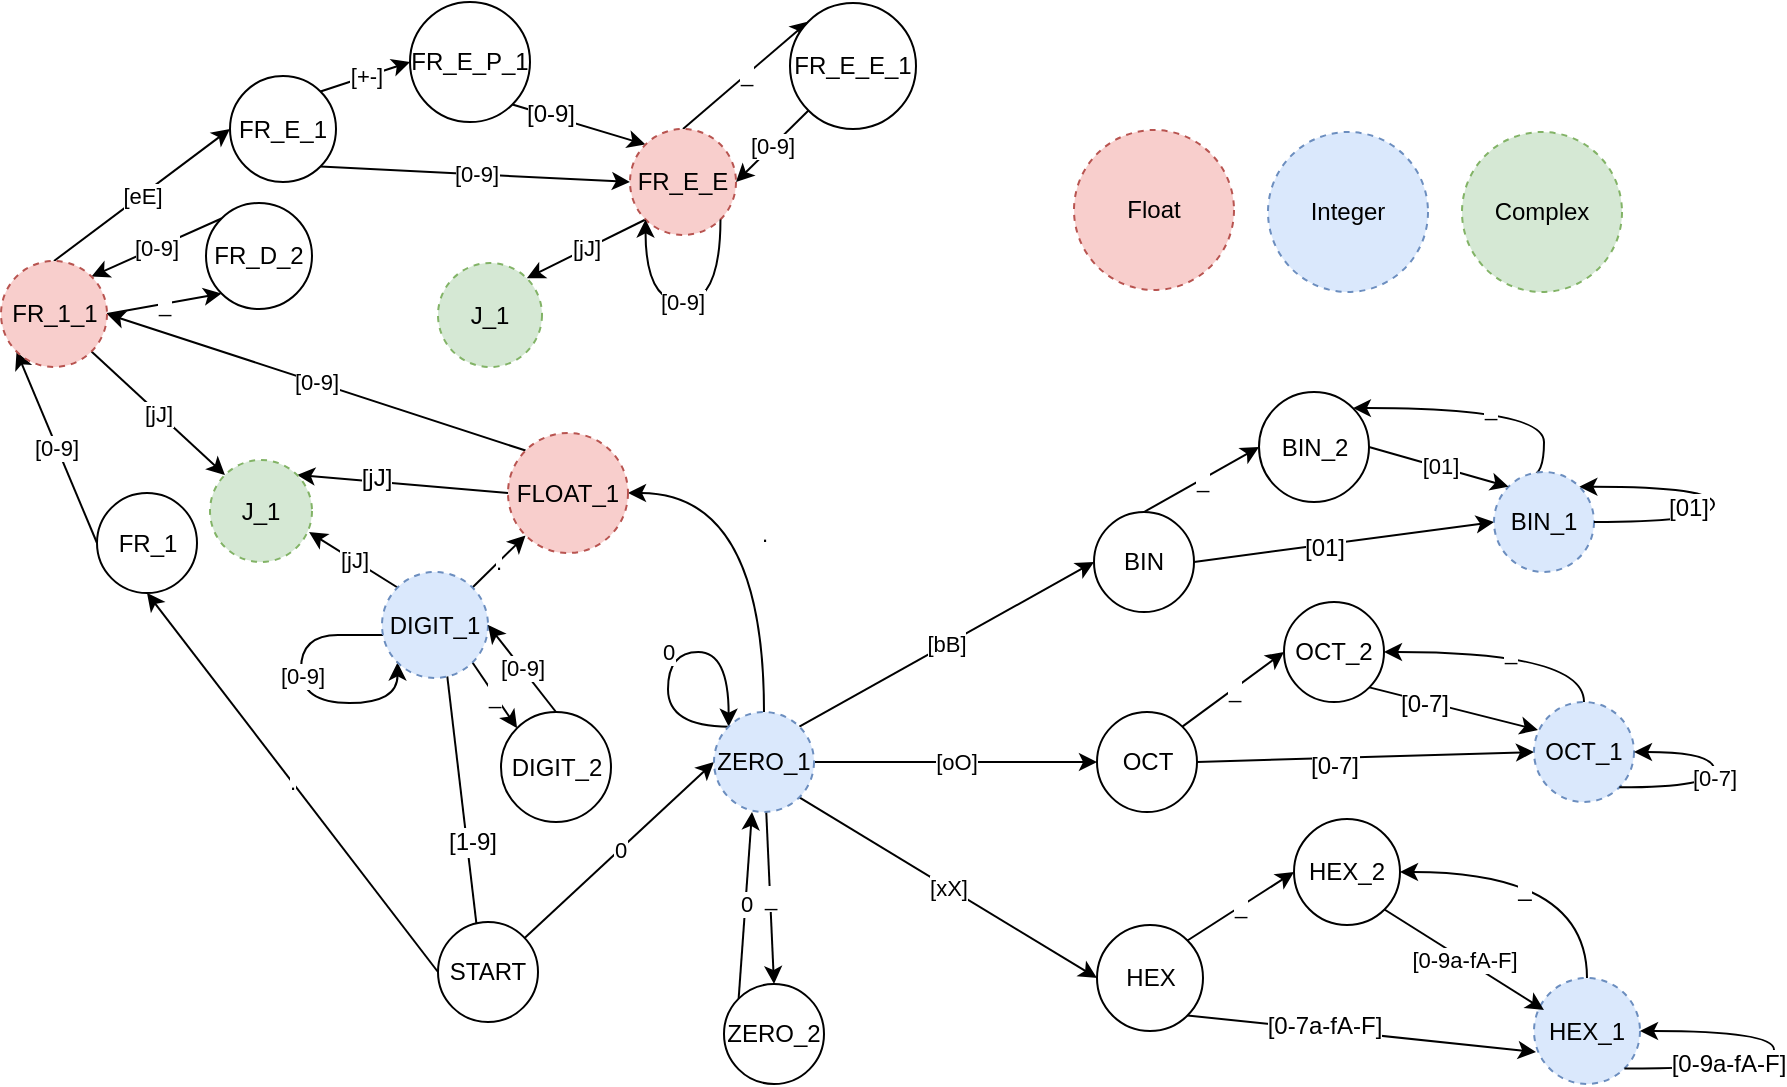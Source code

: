 <mxfile version="10.7.5" type="device"><diagram id="S23ofrYX_Y_S6Ac8rK5N" name="Page-1"><mxGraphModel dx="1815" dy="1720" grid="1" gridSize="10" guides="1" tooltips="1" connect="1" arrows="1" fold="1" page="1" pageScale="1" pageWidth="827" pageHeight="1169" math="0" shadow="0"><root><mxCell id="0"/><mxCell id="1" parent="0"/><mxCell id="qecA-5KRqYaTPC3w6RbQ-3" value="0" style="rounded=0;orthogonalLoop=1;jettySize=auto;html=1;entryX=0;entryY=0.5;entryDx=0;entryDy=0;" edge="1" parent="1" source="qecA-5KRqYaTPC3w6RbQ-1" target="qecA-5KRqYaTPC3w6RbQ-2"><mxGeometry relative="1" as="geometry"/></mxCell><mxCell id="qecA-5KRqYaTPC3w6RbQ-5" style="edgeStyle=none;rounded=0;orthogonalLoop=1;jettySize=auto;html=1;exitX=0.5;exitY=1;exitDx=0;exitDy=0;entryX=0.5;entryY=0;entryDx=0;entryDy=0;" edge="1" parent="1" source="qecA-5KRqYaTPC3w6RbQ-1" target="qecA-5KRqYaTPC3w6RbQ-4"><mxGeometry relative="1" as="geometry"/></mxCell><mxCell id="qecA-5KRqYaTPC3w6RbQ-6" value="[1-9]" style="text;html=1;resizable=0;points=[];align=center;verticalAlign=middle;labelBackgroundColor=#ffffff;" vertex="1" connectable="0" parent="qecA-5KRqYaTPC3w6RbQ-5"><mxGeometry x="-0.195" y="-2" relative="1" as="geometry"><mxPoint as="offset"/></mxGeometry></mxCell><mxCell id="qecA-5KRqYaTPC3w6RbQ-59" value="." style="edgeStyle=none;rounded=0;orthogonalLoop=1;jettySize=auto;html=1;exitX=0;exitY=0.5;exitDx=0;exitDy=0;entryX=0.5;entryY=1;entryDx=0;entryDy=0;" edge="1" parent="1" source="qecA-5KRqYaTPC3w6RbQ-1" target="qecA-5KRqYaTPC3w6RbQ-58"><mxGeometry relative="1" as="geometry"/></mxCell><mxCell id="qecA-5KRqYaTPC3w6RbQ-1" value="START&lt;br&gt;" style="ellipse;whiteSpace=wrap;html=1;aspect=fixed;" vertex="1" parent="1"><mxGeometry x="95" y="340" width="50" height="50" as="geometry"/></mxCell><mxCell id="qecA-5KRqYaTPC3w6RbQ-10" value="[bB]" style="edgeStyle=none;rounded=0;orthogonalLoop=1;jettySize=auto;html=1;exitX=1;exitY=0;exitDx=0;exitDy=0;entryX=0;entryY=0.5;entryDx=0;entryDy=0;" edge="1" parent="1" source="qecA-5KRqYaTPC3w6RbQ-2" target="qecA-5KRqYaTPC3w6RbQ-7"><mxGeometry relative="1" as="geometry"/></mxCell><mxCell id="qecA-5KRqYaTPC3w6RbQ-11" value="[oO]" style="edgeStyle=none;rounded=0;orthogonalLoop=1;jettySize=auto;html=1;entryX=0;entryY=0.5;entryDx=0;entryDy=0;" edge="1" parent="1" source="qecA-5KRqYaTPC3w6RbQ-2" target="qecA-5KRqYaTPC3w6RbQ-8"><mxGeometry relative="1" as="geometry"/></mxCell><mxCell id="qecA-5KRqYaTPC3w6RbQ-12" value="[xX]" style="edgeStyle=none;rounded=0;orthogonalLoop=1;jettySize=auto;html=1;exitX=1;exitY=1;exitDx=0;exitDy=0;entryX=0;entryY=0.5;entryDx=0;entryDy=0;" edge="1" parent="1" source="qecA-5KRqYaTPC3w6RbQ-2" target="qecA-5KRqYaTPC3w6RbQ-9"><mxGeometry relative="1" as="geometry"/></mxCell><mxCell id="qecA-5KRqYaTPC3w6RbQ-45" value="." style="rounded=0;orthogonalLoop=1;jettySize=auto;html=1;exitX=0.5;exitY=0;exitDx=0;exitDy=0;entryX=1;entryY=0.5;entryDx=0;entryDy=0;edgeStyle=orthogonalEdgeStyle;curved=1;" edge="1" parent="1" source="qecA-5KRqYaTPC3w6RbQ-2" target="qecA-5KRqYaTPC3w6RbQ-44"><mxGeometry relative="1" as="geometry"/></mxCell><mxCell id="qecA-5KRqYaTPC3w6RbQ-49" value="_" style="edgeStyle=none;rounded=0;orthogonalLoop=1;jettySize=auto;html=1;entryX=0.5;entryY=0;entryDx=0;entryDy=0;" edge="1" parent="1" source="qecA-5KRqYaTPC3w6RbQ-2" target="qecA-5KRqYaTPC3w6RbQ-46"><mxGeometry relative="1" as="geometry"/></mxCell><mxCell id="qecA-5KRqYaTPC3w6RbQ-53" value="0&lt;br&gt;" style="edgeStyle=orthogonalEdgeStyle;curved=1;rounded=0;orthogonalLoop=1;jettySize=auto;html=1;exitX=0;exitY=0;exitDx=0;exitDy=0;entryX=0;entryY=0;entryDx=0;entryDy=0;" edge="1" parent="1" source="qecA-5KRqYaTPC3w6RbQ-2" target="qecA-5KRqYaTPC3w6RbQ-2"><mxGeometry relative="1" as="geometry"><mxPoint x="183" y="175" as="targetPoint"/><Array as="points"><mxPoint x="210" y="242"/><mxPoint x="210" y="205"/><mxPoint x="240" y="205"/></Array></mxGeometry></mxCell><mxCell id="qecA-5KRqYaTPC3w6RbQ-2" value="ZERO_1&lt;br&gt;" style="ellipse;whiteSpace=wrap;html=1;aspect=fixed;dashed=1;fillColor=#dae8fc;strokeColor=#6c8ebf;" vertex="1" parent="1"><mxGeometry x="233" y="235" width="50" height="50" as="geometry"/></mxCell><mxCell id="qecA-5KRqYaTPC3w6RbQ-54" value="[0-9]" style="edgeStyle=orthogonalEdgeStyle;curved=1;rounded=0;orthogonalLoop=1;jettySize=auto;html=1;exitX=0;exitY=1;exitDx=0;exitDy=0;entryX=0;entryY=1;entryDx=0;entryDy=0;" edge="1" parent="1" source="qecA-5KRqYaTPC3w6RbQ-4" target="qecA-5KRqYaTPC3w6RbQ-4"><mxGeometry relative="1" as="geometry"><mxPoint x="26.5" y="275" as="targetPoint"/><Array as="points"><mxPoint x="63.5" y="196.5"/><mxPoint x="26.5" y="196.5"/><mxPoint x="26.5" y="230.5"/><mxPoint x="63.5" y="230.5"/></Array></mxGeometry></mxCell><mxCell id="qecA-5KRqYaTPC3w6RbQ-56" value="_" style="rounded=0;orthogonalLoop=1;jettySize=auto;html=1;exitX=1;exitY=1;exitDx=0;exitDy=0;entryX=0;entryY=0;entryDx=0;entryDy=0;" edge="1" parent="1" source="qecA-5KRqYaTPC3w6RbQ-4" target="qecA-5KRqYaTPC3w6RbQ-55"><mxGeometry relative="1" as="geometry"/></mxCell><mxCell id="qecA-5KRqYaTPC3w6RbQ-79" value="." style="rounded=0;orthogonalLoop=1;jettySize=auto;html=1;exitX=1;exitY=0;exitDx=0;exitDy=0;entryX=0;entryY=1;entryDx=0;entryDy=0;" edge="1" parent="1" source="qecA-5KRqYaTPC3w6RbQ-4" target="qecA-5KRqYaTPC3w6RbQ-44"><mxGeometry relative="1" as="geometry"/></mxCell><mxCell id="qecA-5KRqYaTPC3w6RbQ-83" value="[jJ]" style="edgeStyle=none;rounded=0;orthogonalLoop=1;jettySize=auto;html=1;exitX=0;exitY=0;exitDx=0;exitDy=0;entryX=0.971;entryY=0.706;entryDx=0;entryDy=0;entryPerimeter=0;" edge="1" parent="1" source="qecA-5KRqYaTPC3w6RbQ-4" target="qecA-5KRqYaTPC3w6RbQ-82"><mxGeometry relative="1" as="geometry"/></mxCell><mxCell id="qecA-5KRqYaTPC3w6RbQ-4" value="DIGIT_1" style="ellipse;whiteSpace=wrap;html=1;aspect=fixed;dashed=1;fillColor=#dae8fc;strokeColor=#6c8ebf;" vertex="1" parent="1"><mxGeometry x="67" y="165" width="53" height="53" as="geometry"/></mxCell><mxCell id="qecA-5KRqYaTPC3w6RbQ-16" value="_" style="edgeStyle=none;rounded=0;orthogonalLoop=1;jettySize=auto;html=1;exitX=0.5;exitY=0;exitDx=0;exitDy=0;entryX=0;entryY=0.5;entryDx=0;entryDy=0;" edge="1" parent="1" source="qecA-5KRqYaTPC3w6RbQ-7" target="qecA-5KRqYaTPC3w6RbQ-15"><mxGeometry relative="1" as="geometry"/></mxCell><mxCell id="qecA-5KRqYaTPC3w6RbQ-19" style="edgeStyle=none;rounded=0;orthogonalLoop=1;jettySize=auto;html=1;exitX=1;exitY=0.5;exitDx=0;exitDy=0;entryX=0;entryY=0.5;entryDx=0;entryDy=0;" edge="1" parent="1" source="qecA-5KRqYaTPC3w6RbQ-7" target="qecA-5KRqYaTPC3w6RbQ-13"><mxGeometry relative="1" as="geometry"/></mxCell><mxCell id="qecA-5KRqYaTPC3w6RbQ-20" value="[01]" style="text;html=1;resizable=0;points=[];align=center;verticalAlign=middle;labelBackgroundColor=#ffffff;" vertex="1" connectable="0" parent="qecA-5KRqYaTPC3w6RbQ-19"><mxGeometry x="-0.135" y="-1" relative="1" as="geometry"><mxPoint as="offset"/></mxGeometry></mxCell><mxCell id="qecA-5KRqYaTPC3w6RbQ-7" value="BIN&lt;br&gt;" style="ellipse;whiteSpace=wrap;html=1;aspect=fixed;" vertex="1" parent="1"><mxGeometry x="423" y="135" width="50" height="50" as="geometry"/></mxCell><mxCell id="qecA-5KRqYaTPC3w6RbQ-26" style="edgeStyle=none;rounded=0;orthogonalLoop=1;jettySize=auto;html=1;exitX=1;exitY=0.5;exitDx=0;exitDy=0;entryX=0;entryY=0.5;entryDx=0;entryDy=0;" edge="1" parent="1" source="qecA-5KRqYaTPC3w6RbQ-8" target="qecA-5KRqYaTPC3w6RbQ-24"><mxGeometry relative="1" as="geometry"/></mxCell><mxCell id="qecA-5KRqYaTPC3w6RbQ-27" value="[0-7]" style="text;html=1;resizable=0;points=[];align=center;verticalAlign=middle;labelBackgroundColor=#ffffff;" vertex="1" connectable="0" parent="qecA-5KRqYaTPC3w6RbQ-26"><mxGeometry x="-0.187" y="-4" relative="1" as="geometry"><mxPoint as="offset"/></mxGeometry></mxCell><mxCell id="qecA-5KRqYaTPC3w6RbQ-28" value="_" style="edgeStyle=none;rounded=0;orthogonalLoop=1;jettySize=auto;html=1;exitX=1;exitY=0;exitDx=0;exitDy=0;entryX=0;entryY=0.5;entryDx=0;entryDy=0;" edge="1" parent="1" source="qecA-5KRqYaTPC3w6RbQ-8" target="qecA-5KRqYaTPC3w6RbQ-25"><mxGeometry relative="1" as="geometry"/></mxCell><mxCell id="qecA-5KRqYaTPC3w6RbQ-8" value="OCT" style="ellipse;whiteSpace=wrap;html=1;aspect=fixed;" vertex="1" parent="1"><mxGeometry x="424.5" y="235" width="50" height="50" as="geometry"/></mxCell><mxCell id="qecA-5KRqYaTPC3w6RbQ-35" style="rounded=0;orthogonalLoop=1;jettySize=auto;html=1;exitX=1;exitY=1;exitDx=0;exitDy=0;entryX=0.019;entryY=0.698;entryDx=0;entryDy=0;entryPerimeter=0;" edge="1" parent="1" source="qecA-5KRqYaTPC3w6RbQ-9" target="qecA-5KRqYaTPC3w6RbQ-33"><mxGeometry relative="1" as="geometry"/></mxCell><mxCell id="qecA-5KRqYaTPC3w6RbQ-36" value="[0-7a-fA-F]" style="text;html=1;resizable=0;points=[];align=center;verticalAlign=middle;labelBackgroundColor=#ffffff;" vertex="1" connectable="0" parent="qecA-5KRqYaTPC3w6RbQ-35"><mxGeometry x="-0.221" y="2" relative="1" as="geometry"><mxPoint as="offset"/></mxGeometry></mxCell><mxCell id="qecA-5KRqYaTPC3w6RbQ-37" value="_" style="edgeStyle=none;rounded=0;orthogonalLoop=1;jettySize=auto;html=1;exitX=1;exitY=0;exitDx=0;exitDy=0;entryX=0;entryY=0.5;entryDx=0;entryDy=0;" edge="1" parent="1" source="qecA-5KRqYaTPC3w6RbQ-9" target="qecA-5KRqYaTPC3w6RbQ-34"><mxGeometry relative="1" as="geometry"/></mxCell><mxCell id="qecA-5KRqYaTPC3w6RbQ-9" value="HEX" style="ellipse;whiteSpace=wrap;html=1;aspect=fixed;" vertex="1" parent="1"><mxGeometry x="424.5" y="341.5" width="53" height="53" as="geometry"/></mxCell><mxCell id="qecA-5KRqYaTPC3w6RbQ-23" value="_" style="edgeStyle=orthogonalEdgeStyle;curved=1;rounded=0;orthogonalLoop=1;jettySize=auto;html=1;exitX=0.36;exitY=0.04;exitDx=0;exitDy=0;entryX=1;entryY=0;entryDx=0;entryDy=0;exitPerimeter=0;" edge="1" parent="1" source="qecA-5KRqYaTPC3w6RbQ-13" target="qecA-5KRqYaTPC3w6RbQ-15"><mxGeometry relative="1" as="geometry"><Array as="points"><mxPoint x="648" y="117"/><mxPoint x="648" y="83"/></Array></mxGeometry></mxCell><mxCell id="qecA-5KRqYaTPC3w6RbQ-13" value="BIN_1" style="ellipse;whiteSpace=wrap;html=1;aspect=fixed;strokeColor=#6c8ebf;dashed=1;fillColor=#dae8fc;" vertex="1" parent="1"><mxGeometry x="623" y="115" width="50" height="50" as="geometry"/></mxCell><mxCell id="qecA-5KRqYaTPC3w6RbQ-18" value="[01]" style="edgeStyle=none;rounded=0;orthogonalLoop=1;jettySize=auto;html=1;exitX=1;exitY=0.5;exitDx=0;exitDy=0;entryX=0;entryY=0;entryDx=0;entryDy=0;" edge="1" parent="1" source="qecA-5KRqYaTPC3w6RbQ-15" target="qecA-5KRqYaTPC3w6RbQ-13"><mxGeometry relative="1" as="geometry"/></mxCell><mxCell id="qecA-5KRqYaTPC3w6RbQ-15" value="BIN_2" style="ellipse;whiteSpace=wrap;html=1;aspect=fixed;" vertex="1" parent="1"><mxGeometry x="505.5" y="75" width="55" height="55" as="geometry"/></mxCell><mxCell id="qecA-5KRqYaTPC3w6RbQ-21" style="edgeStyle=orthogonalEdgeStyle;rounded=0;orthogonalLoop=1;jettySize=auto;html=1;exitX=1;exitY=0.5;exitDx=0;exitDy=0;entryX=1;entryY=0;entryDx=0;entryDy=0;curved=1;" edge="1" parent="1" source="qecA-5KRqYaTPC3w6RbQ-13" target="qecA-5KRqYaTPC3w6RbQ-13"><mxGeometry relative="1" as="geometry"><Array as="points"><mxPoint x="733" y="140"/><mxPoint x="733" y="122"/></Array></mxGeometry></mxCell><mxCell id="qecA-5KRqYaTPC3w6RbQ-22" value="[01]" style="text;html=1;resizable=0;points=[];align=center;verticalAlign=middle;labelBackgroundColor=#ffffff;" vertex="1" connectable="0" parent="qecA-5KRqYaTPC3w6RbQ-21"><mxGeometry x="-0.076" y="13" relative="1" as="geometry"><mxPoint as="offset"/></mxGeometry></mxCell><mxCell id="qecA-5KRqYaTPC3w6RbQ-32" value="_" style="edgeStyle=orthogonalEdgeStyle;curved=1;rounded=0;orthogonalLoop=1;jettySize=auto;html=1;exitX=0.5;exitY=0;exitDx=0;exitDy=0;" edge="1" parent="1" source="qecA-5KRqYaTPC3w6RbQ-24" target="qecA-5KRqYaTPC3w6RbQ-25"><mxGeometry relative="1" as="geometry"/></mxCell><mxCell id="qecA-5KRqYaTPC3w6RbQ-24" value="OCT_1" style="ellipse;whiteSpace=wrap;html=1;aspect=fixed;dashed=1;fillColor=#dae8fc;strokeColor=#6c8ebf;" vertex="1" parent="1"><mxGeometry x="643" y="230" width="50" height="50" as="geometry"/></mxCell><mxCell id="qecA-5KRqYaTPC3w6RbQ-29" style="edgeStyle=none;rounded=0;orthogonalLoop=1;jettySize=auto;html=1;exitX=1;exitY=1;exitDx=0;exitDy=0;entryX=0.04;entryY=0.28;entryDx=0;entryDy=0;entryPerimeter=0;" edge="1" parent="1" source="qecA-5KRqYaTPC3w6RbQ-25" target="qecA-5KRqYaTPC3w6RbQ-24"><mxGeometry relative="1" as="geometry"/></mxCell><mxCell id="qecA-5KRqYaTPC3w6RbQ-30" value="[0-7]" style="text;html=1;resizable=0;points=[];align=center;verticalAlign=middle;labelBackgroundColor=#ffffff;" vertex="1" connectable="0" parent="qecA-5KRqYaTPC3w6RbQ-29"><mxGeometry x="-0.35" y="-1" relative="1" as="geometry"><mxPoint as="offset"/></mxGeometry></mxCell><mxCell id="qecA-5KRqYaTPC3w6RbQ-25" value="OCT_2" style="ellipse;whiteSpace=wrap;html=1;aspect=fixed;" vertex="1" parent="1"><mxGeometry x="518" y="180" width="50" height="50" as="geometry"/></mxCell><mxCell id="qecA-5KRqYaTPC3w6RbQ-31" value="[0-7]" style="edgeStyle=orthogonalEdgeStyle;rounded=0;orthogonalLoop=1;jettySize=auto;html=1;exitX=1;exitY=1;exitDx=0;exitDy=0;entryX=1;entryY=0.5;entryDx=0;entryDy=0;curved=1;" edge="1" parent="1" source="qecA-5KRqYaTPC3w6RbQ-24" target="qecA-5KRqYaTPC3w6RbQ-24"><mxGeometry relative="1" as="geometry"><Array as="points"><mxPoint x="733" y="273"/><mxPoint x="733" y="255"/></Array></mxGeometry></mxCell><mxCell id="qecA-5KRqYaTPC3w6RbQ-42" style="edgeStyle=orthogonalEdgeStyle;curved=1;rounded=0;orthogonalLoop=1;jettySize=auto;html=1;exitX=0.5;exitY=0;exitDx=0;exitDy=0;entryX=1;entryY=0.5;entryDx=0;entryDy=0;" edge="1" parent="1" source="qecA-5KRqYaTPC3w6RbQ-33" target="qecA-5KRqYaTPC3w6RbQ-34"><mxGeometry relative="1" as="geometry"/></mxCell><mxCell id="qecA-5KRqYaTPC3w6RbQ-43" value="_" style="text;html=1;resizable=0;points=[];align=center;verticalAlign=middle;labelBackgroundColor=#ffffff;" vertex="1" connectable="0" parent="qecA-5KRqYaTPC3w6RbQ-42"><mxGeometry x="0.157" y="8" relative="1" as="geometry"><mxPoint as="offset"/></mxGeometry></mxCell><mxCell id="qecA-5KRqYaTPC3w6RbQ-33" value="HEX_1" style="ellipse;whiteSpace=wrap;html=1;aspect=fixed;dashed=1;fillColor=#dae8fc;strokeColor=#6c8ebf;" vertex="1" parent="1"><mxGeometry x="643" y="368" width="53" height="53" as="geometry"/></mxCell><mxCell id="qecA-5KRqYaTPC3w6RbQ-39" value="[0-9a-fA-F]" style="edgeStyle=none;rounded=0;orthogonalLoop=1;jettySize=auto;html=1;exitX=1;exitY=1;exitDx=0;exitDy=0;entryX=0.094;entryY=0.302;entryDx=0;entryDy=0;entryPerimeter=0;" edge="1" parent="1" source="qecA-5KRqYaTPC3w6RbQ-34" target="qecA-5KRqYaTPC3w6RbQ-33"><mxGeometry relative="1" as="geometry"/></mxCell><mxCell id="qecA-5KRqYaTPC3w6RbQ-34" value="HEX_2" style="ellipse;whiteSpace=wrap;html=1;aspect=fixed;" vertex="1" parent="1"><mxGeometry x="523" y="288.5" width="53" height="53" as="geometry"/></mxCell><mxCell id="qecA-5KRqYaTPC3w6RbQ-40" style="edgeStyle=orthogonalEdgeStyle;rounded=0;orthogonalLoop=1;jettySize=auto;html=1;exitX=1;exitY=1;exitDx=0;exitDy=0;entryX=1;entryY=0.5;entryDx=0;entryDy=0;curved=1;" edge="1" parent="1" source="qecA-5KRqYaTPC3w6RbQ-33" target="qecA-5KRqYaTPC3w6RbQ-33"><mxGeometry relative="1" as="geometry"><Array as="points"><mxPoint x="763" y="413"/><mxPoint x="763" y="395"/></Array></mxGeometry></mxCell><mxCell id="qecA-5KRqYaTPC3w6RbQ-41" value="[0-9a-fA-F]" style="text;html=1;resizable=0;points=[];align=center;verticalAlign=middle;labelBackgroundColor=#ffffff;" vertex="1" connectable="0" parent="qecA-5KRqYaTPC3w6RbQ-40"><mxGeometry x="-0.36" y="2" relative="1" as="geometry"><mxPoint as="offset"/></mxGeometry></mxCell><mxCell id="qecA-5KRqYaTPC3w6RbQ-80" value="[0-9]" style="edgeStyle=none;rounded=0;orthogonalLoop=1;jettySize=auto;html=1;exitX=0;exitY=0;exitDx=0;exitDy=0;entryX=1;entryY=0.5;entryDx=0;entryDy=0;" edge="1" parent="1" source="qecA-5KRqYaTPC3w6RbQ-44" target="qecA-5KRqYaTPC3w6RbQ-63"><mxGeometry relative="1" as="geometry"/></mxCell><mxCell id="qecA-5KRqYaTPC3w6RbQ-84" style="edgeStyle=none;rounded=0;orthogonalLoop=1;jettySize=auto;html=1;exitX=0;exitY=0.5;exitDx=0;exitDy=0;entryX=1;entryY=0;entryDx=0;entryDy=0;" edge="1" parent="1" source="qecA-5KRqYaTPC3w6RbQ-44" target="qecA-5KRqYaTPC3w6RbQ-82"><mxGeometry relative="1" as="geometry"/></mxCell><mxCell id="qecA-5KRqYaTPC3w6RbQ-85" value="[jJ]" style="text;html=1;resizable=0;points=[];align=center;verticalAlign=middle;labelBackgroundColor=#ffffff;" vertex="1" connectable="0" parent="qecA-5KRqYaTPC3w6RbQ-84"><mxGeometry x="0.26" y="-2" relative="1" as="geometry"><mxPoint as="offset"/></mxGeometry></mxCell><mxCell id="qecA-5KRqYaTPC3w6RbQ-44" value="FLOAT_1" style="ellipse;whiteSpace=wrap;html=1;aspect=fixed;strokeColor=#b85450;dashed=1;fillColor=#f8cecc;" vertex="1" parent="1"><mxGeometry x="130" y="95.5" width="60" height="60" as="geometry"/></mxCell><mxCell id="qecA-5KRqYaTPC3w6RbQ-50" value="0" style="edgeStyle=none;rounded=0;orthogonalLoop=1;jettySize=auto;html=1;exitX=0;exitY=0;exitDx=0;exitDy=0;entryX=0.38;entryY=1;entryDx=0;entryDy=0;entryPerimeter=0;" edge="1" parent="1" source="qecA-5KRqYaTPC3w6RbQ-46" target="qecA-5KRqYaTPC3w6RbQ-2"><mxGeometry relative="1" as="geometry"/></mxCell><mxCell id="qecA-5KRqYaTPC3w6RbQ-46" value="ZERO_2" style="ellipse;whiteSpace=wrap;html=1;aspect=fixed;strokeColor=#000000;" vertex="1" parent="1"><mxGeometry x="238" y="371" width="50" height="50" as="geometry"/></mxCell><mxCell id="qecA-5KRqYaTPC3w6RbQ-57" value="[0-9]" style="edgeStyle=none;rounded=0;orthogonalLoop=1;jettySize=auto;html=1;exitX=0.5;exitY=0;exitDx=0;exitDy=0;entryX=1;entryY=0.5;entryDx=0;entryDy=0;" edge="1" parent="1" source="qecA-5KRqYaTPC3w6RbQ-55" target="qecA-5KRqYaTPC3w6RbQ-4"><mxGeometry relative="1" as="geometry"/></mxCell><mxCell id="qecA-5KRqYaTPC3w6RbQ-55" value="DIGIT_2" style="ellipse;whiteSpace=wrap;html=1;aspect=fixed;strokeColor=#000000;" vertex="1" parent="1"><mxGeometry x="126.5" y="235" width="55" height="55" as="geometry"/></mxCell><mxCell id="qecA-5KRqYaTPC3w6RbQ-64" value="[0-9]" style="edgeStyle=none;rounded=0;orthogonalLoop=1;jettySize=auto;html=1;exitX=0;exitY=0.5;exitDx=0;exitDy=0;entryX=0;entryY=1;entryDx=0;entryDy=0;" edge="1" parent="1" source="qecA-5KRqYaTPC3w6RbQ-58" target="qecA-5KRqYaTPC3w6RbQ-63"><mxGeometry relative="1" as="geometry"/></mxCell><mxCell id="qecA-5KRqYaTPC3w6RbQ-58" value="FR_1&lt;br&gt;" style="ellipse;whiteSpace=wrap;html=1;aspect=fixed;" vertex="1" parent="1"><mxGeometry x="-75.5" y="125.5" width="50" height="50" as="geometry"/></mxCell><mxCell id="qecA-5KRqYaTPC3w6RbQ-65" value="[0-9]" style="edgeStyle=none;rounded=0;orthogonalLoop=1;jettySize=auto;html=1;exitX=0;exitY=0;exitDx=0;exitDy=0;entryX=1;entryY=0;entryDx=0;entryDy=0;" edge="1" parent="1" source="qecA-5KRqYaTPC3w6RbQ-61" target="qecA-5KRqYaTPC3w6RbQ-63"><mxGeometry relative="1" as="geometry"><mxPoint x="-65.5" y="-19.5" as="targetPoint"/></mxGeometry></mxCell><mxCell id="qecA-5KRqYaTPC3w6RbQ-61" value="FR_D_2" style="ellipse;whiteSpace=wrap;html=1;aspect=fixed;strokeColor=#000000;" vertex="1" parent="1"><mxGeometry x="-21" y="-19.5" width="53" height="53" as="geometry"/></mxCell><mxCell id="qecA-5KRqYaTPC3w6RbQ-67" value="[eE]" style="edgeStyle=none;rounded=0;orthogonalLoop=1;jettySize=auto;html=1;exitX=0.5;exitY=0;exitDx=0;exitDy=0;entryX=0;entryY=0.5;entryDx=0;entryDy=0;" edge="1" parent="1" source="qecA-5KRqYaTPC3w6RbQ-63" target="qecA-5KRqYaTPC3w6RbQ-66"><mxGeometry relative="1" as="geometry"><mxPoint x="-73.5" y="-38.5" as="sourcePoint"/></mxGeometry></mxCell><mxCell id="qecA-5KRqYaTPC3w6RbQ-78" value="_" style="rounded=0;orthogonalLoop=1;jettySize=auto;html=1;exitX=1;exitY=0.5;exitDx=0;exitDy=0;entryX=0;entryY=1;entryDx=0;entryDy=0;" edge="1" parent="1" source="qecA-5KRqYaTPC3w6RbQ-63" target="qecA-5KRqYaTPC3w6RbQ-61"><mxGeometry relative="1" as="geometry"><mxPoint x="-73.5" y="-0.5" as="sourcePoint"/></mxGeometry></mxCell><mxCell id="qecA-5KRqYaTPC3w6RbQ-86" value="[jJ]" style="edgeStyle=none;rounded=0;orthogonalLoop=1;jettySize=auto;html=1;exitX=1;exitY=1;exitDx=0;exitDy=0;entryX=0;entryY=0;entryDx=0;entryDy=0;" edge="1" parent="1" source="qecA-5KRqYaTPC3w6RbQ-63" target="qecA-5KRqYaTPC3w6RbQ-82"><mxGeometry relative="1" as="geometry"/></mxCell><mxCell id="qecA-5KRqYaTPC3w6RbQ-63" value="FR_1_1" style="ellipse;whiteSpace=wrap;html=1;aspect=fixed;strokeColor=#b85450;dashed=1;fillColor=#f8cecc;" vertex="1" parent="1"><mxGeometry x="-123.5" y="9.5" width="53" height="53" as="geometry"/></mxCell><mxCell id="qecA-5KRqYaTPC3w6RbQ-69" value="[+-]" style="edgeStyle=none;rounded=0;orthogonalLoop=1;jettySize=auto;html=1;exitX=1;exitY=0;exitDx=0;exitDy=0;entryX=0;entryY=0.5;entryDx=0;entryDy=0;" edge="1" parent="1" source="qecA-5KRqYaTPC3w6RbQ-66" target="qecA-5KRqYaTPC3w6RbQ-68"><mxGeometry relative="1" as="geometry"/></mxCell><mxCell id="qecA-5KRqYaTPC3w6RbQ-71" value="[0-9]" style="edgeStyle=none;rounded=0;orthogonalLoop=1;jettySize=auto;html=1;exitX=1;exitY=1;exitDx=0;exitDy=0;entryX=0;entryY=0.5;entryDx=0;entryDy=0;" edge="1" parent="1" source="qecA-5KRqYaTPC3w6RbQ-66" target="qecA-5KRqYaTPC3w6RbQ-70"><mxGeometry relative="1" as="geometry"/></mxCell><mxCell id="qecA-5KRqYaTPC3w6RbQ-66" value="FR_E_1" style="ellipse;whiteSpace=wrap;html=1;aspect=fixed;strokeColor=#000000;" vertex="1" parent="1"><mxGeometry x="-9" y="-83" width="53" height="53" as="geometry"/></mxCell><mxCell id="qecA-5KRqYaTPC3w6RbQ-73" style="edgeStyle=none;rounded=0;orthogonalLoop=1;jettySize=auto;html=1;exitX=1;exitY=1;exitDx=0;exitDy=0;entryX=0;entryY=0;entryDx=0;entryDy=0;" edge="1" parent="1" source="qecA-5KRqYaTPC3w6RbQ-68" target="qecA-5KRqYaTPC3w6RbQ-70"><mxGeometry relative="1" as="geometry"/></mxCell><mxCell id="qecA-5KRqYaTPC3w6RbQ-74" value="[0-9]" style="text;html=1;resizable=0;points=[];align=center;verticalAlign=middle;labelBackgroundColor=#ffffff;" vertex="1" connectable="0" parent="qecA-5KRqYaTPC3w6RbQ-73"><mxGeometry x="-0.438" y="1" relative="1" as="geometry"><mxPoint as="offset"/></mxGeometry></mxCell><mxCell id="qecA-5KRqYaTPC3w6RbQ-68" value="FR_E_P_1" style="ellipse;whiteSpace=wrap;html=1;aspect=fixed;strokeColor=#000000;" vertex="1" parent="1"><mxGeometry x="81" y="-120" width="60" height="60" as="geometry"/></mxCell><mxCell id="qecA-5KRqYaTPC3w6RbQ-75" value="_" style="edgeStyle=none;rounded=0;orthogonalLoop=1;jettySize=auto;html=1;exitX=0.5;exitY=0;exitDx=0;exitDy=0;entryX=0;entryY=0;entryDx=0;entryDy=0;" edge="1" parent="1" source="qecA-5KRqYaTPC3w6RbQ-70" target="qecA-5KRqYaTPC3w6RbQ-72"><mxGeometry relative="1" as="geometry"/></mxCell><mxCell id="qecA-5KRqYaTPC3w6RbQ-88" value="[jJ]" style="edgeStyle=none;rounded=0;orthogonalLoop=1;jettySize=auto;html=1;exitX=0;exitY=1;exitDx=0;exitDy=0;entryX=1;entryY=0;entryDx=0;entryDy=0;" edge="1" parent="1" source="qecA-5KRqYaTPC3w6RbQ-70" target="qecA-5KRqYaTPC3w6RbQ-87"><mxGeometry relative="1" as="geometry"/></mxCell><mxCell id="qecA-5KRqYaTPC3w6RbQ-70" value="FR_E_E" style="ellipse;whiteSpace=wrap;html=1;aspect=fixed;strokeColor=#b85450;dashed=1;fillColor=#f8cecc;" vertex="1" parent="1"><mxGeometry x="191" y="-56.5" width="53" height="53" as="geometry"/></mxCell><mxCell id="qecA-5KRqYaTPC3w6RbQ-76" value="[0-9]" style="edgeStyle=none;rounded=0;orthogonalLoop=1;jettySize=auto;html=1;exitX=0;exitY=1;exitDx=0;exitDy=0;entryX=1;entryY=0.5;entryDx=0;entryDy=0;" edge="1" parent="1" source="qecA-5KRqYaTPC3w6RbQ-72" target="qecA-5KRqYaTPC3w6RbQ-70"><mxGeometry relative="1" as="geometry"/></mxCell><mxCell id="qecA-5KRqYaTPC3w6RbQ-72" value="FR_E_E_1" style="ellipse;whiteSpace=wrap;html=1;aspect=fixed;strokeColor=#000000;" vertex="1" parent="1"><mxGeometry x="271" y="-119.5" width="63" height="63" as="geometry"/></mxCell><mxCell id="qecA-5KRqYaTPC3w6RbQ-77" value="[0-9]" style="edgeStyle=orthogonalEdgeStyle;rounded=0;orthogonalLoop=1;jettySize=auto;html=1;exitX=1;exitY=1;exitDx=0;exitDy=0;entryX=0;entryY=1;entryDx=0;entryDy=0;curved=1;" edge="1" parent="1" source="qecA-5KRqYaTPC3w6RbQ-70" target="qecA-5KRqYaTPC3w6RbQ-70"><mxGeometry relative="1" as="geometry"><Array as="points"><mxPoint x="236" y="30"/><mxPoint x="199" y="30"/></Array></mxGeometry></mxCell><mxCell id="qecA-5KRqYaTPC3w6RbQ-82" value="J_1" style="ellipse;whiteSpace=wrap;html=1;aspect=fixed;dashed=1;strokeColor=#82b366;fillColor=#d5e8d4;" vertex="1" parent="1"><mxGeometry x="-19" y="109" width="51" height="51" as="geometry"/></mxCell><mxCell id="qecA-5KRqYaTPC3w6RbQ-87" value="J_1" style="ellipse;whiteSpace=wrap;html=1;aspect=fixed;dashed=1;strokeColor=#82b366;fillColor=#d5e8d4;" vertex="1" parent="1"><mxGeometry x="95" y="10.5" width="52" height="52" as="geometry"/></mxCell><mxCell id="qecA-5KRqYaTPC3w6RbQ-89" value="Float" style="ellipse;whiteSpace=wrap;html=1;aspect=fixed;dashed=1;strokeColor=#b85450;fillColor=#f8cecc;" vertex="1" parent="1"><mxGeometry x="413" y="-56" width="80" height="80" as="geometry"/></mxCell><mxCell id="qecA-5KRqYaTPC3w6RbQ-90" value="Integer&lt;br&gt;" style="ellipse;whiteSpace=wrap;html=1;aspect=fixed;dashed=1;strokeColor=#6c8ebf;fillColor=#dae8fc;" vertex="1" parent="1"><mxGeometry x="510" y="-55" width="80" height="80" as="geometry"/></mxCell><mxCell id="qecA-5KRqYaTPC3w6RbQ-91" value="Complex" style="ellipse;whiteSpace=wrap;html=1;aspect=fixed;dashed=1;strokeColor=#82b366;fillColor=#d5e8d4;" vertex="1" parent="1"><mxGeometry x="607" y="-55" width="80" height="80" as="geometry"/></mxCell></root></mxGraphModel></diagram></mxfile>